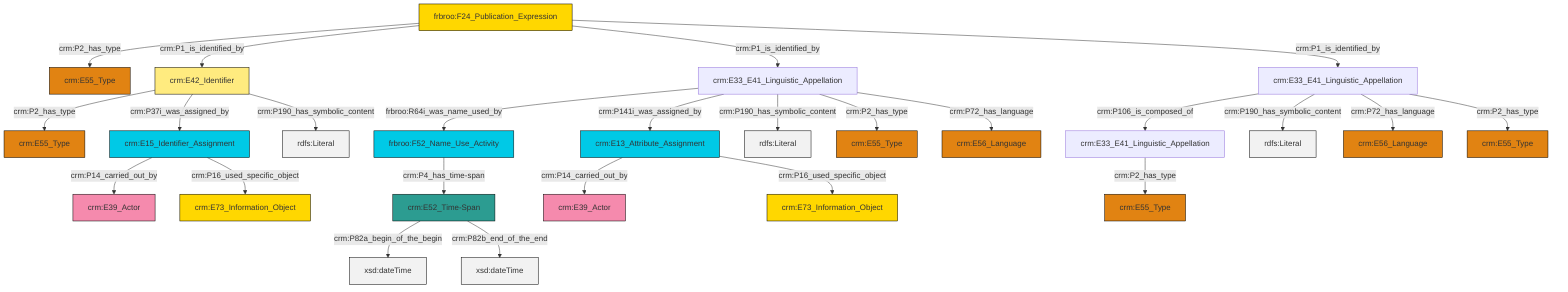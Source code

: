 graph TD
classDef Literal fill:#f2f2f2,stroke:#000000;
classDef CRM_Entity fill:#FFFFFF,stroke:#000000;
classDef Temporal_Entity fill:#00C9E6, stroke:#000000;
classDef Type fill:#E18312, stroke:#000000;
classDef Time-Span fill:#2C9C91, stroke:#000000;
classDef Appellation fill:#FFEB7F, stroke:#000000;
classDef Place fill:#008836, stroke:#000000;
classDef Persistent_Item fill:#B266B2, stroke:#000000;
classDef Conceptual_Object fill:#FFD700, stroke:#000000;
classDef Physical_Thing fill:#D2B48C, stroke:#000000;
classDef Actor fill:#f58aad, stroke:#000000;
classDef PC_Classes fill:#4ce600, stroke:#000000;
classDef Multi fill:#cccccc,stroke:#000000;

0["crm:E33_E41_Linguistic_Appellation"]:::Default -->|frbroo:R64i_was_name_used_by| 1["frbroo:F52_Name_Use_Activity"]:::Temporal_Entity
0["crm:E33_E41_Linguistic_Appellation"]:::Default -->|crm:P141i_was_assigned_by| 4["crm:E13_Attribute_Assignment"]:::Temporal_Entity
5["frbroo:F24_Publication_Expression"]:::Conceptual_Object -->|crm:P2_has_type| 6["crm:E55_Type"]:::Type
7["crm:E42_Identifier"]:::Appellation -->|crm:P2_has_type| 8["crm:E55_Type"]:::Type
4["crm:E13_Attribute_Assignment"]:::Temporal_Entity -->|crm:P14_carried_out_by| 11["crm:E39_Actor"]:::Actor
9["crm:E33_E41_Linguistic_Appellation"]:::Default -->|crm:P106_is_composed_of| 2["crm:E33_E41_Linguistic_Appellation"]:::Default
12["crm:E52_Time-Span"]:::Time-Span -->|crm:P82a_begin_of_the_begin| 13[xsd:dateTime]:::Literal
2["crm:E33_E41_Linguistic_Appellation"]:::Default -->|crm:P2_has_type| 15["crm:E55_Type"]:::Type
1["frbroo:F52_Name_Use_Activity"]:::Temporal_Entity -->|crm:P4_has_time-span| 12["crm:E52_Time-Span"]:::Time-Span
0["crm:E33_E41_Linguistic_Appellation"]:::Default -->|crm:P190_has_symbolic_content| 24[rdfs:Literal]:::Literal
5["frbroo:F24_Publication_Expression"]:::Conceptual_Object -->|crm:P1_is_identified_by| 7["crm:E42_Identifier"]:::Appellation
9["crm:E33_E41_Linguistic_Appellation"]:::Default -->|crm:P190_has_symbolic_content| 31[rdfs:Literal]:::Literal
7["crm:E42_Identifier"]:::Appellation -->|crm:P37i_was_assigned_by| 19["crm:E15_Identifier_Assignment"]:::Temporal_Entity
9["crm:E33_E41_Linguistic_Appellation"]:::Default -->|crm:P72_has_language| 34["crm:E56_Language"]:::Type
5["frbroo:F24_Publication_Expression"]:::Conceptual_Object -->|crm:P1_is_identified_by| 0["crm:E33_E41_Linguistic_Appellation"]:::Default
0["crm:E33_E41_Linguistic_Appellation"]:::Default -->|crm:P2_has_type| 32["crm:E55_Type"]:::Type
9["crm:E33_E41_Linguistic_Appellation"]:::Default -->|crm:P2_has_type| 28["crm:E55_Type"]:::Type
12["crm:E52_Time-Span"]:::Time-Span -->|crm:P82b_end_of_the_end| 37[xsd:dateTime]:::Literal
0["crm:E33_E41_Linguistic_Appellation"]:::Default -->|crm:P72_has_language| 40["crm:E56_Language"]:::Type
4["crm:E13_Attribute_Assignment"]:::Temporal_Entity -->|crm:P16_used_specific_object| 16["crm:E73_Information_Object"]:::Conceptual_Object
7["crm:E42_Identifier"]:::Appellation -->|crm:P190_has_symbolic_content| 42[rdfs:Literal]:::Literal
5["frbroo:F24_Publication_Expression"]:::Conceptual_Object -->|crm:P1_is_identified_by| 9["crm:E33_E41_Linguistic_Appellation"]:::Default
19["crm:E15_Identifier_Assignment"]:::Temporal_Entity -->|crm:P14_carried_out_by| 35["crm:E39_Actor"]:::Actor
19["crm:E15_Identifier_Assignment"]:::Temporal_Entity -->|crm:P16_used_specific_object| 38["crm:E73_Information_Object"]:::Conceptual_Object
